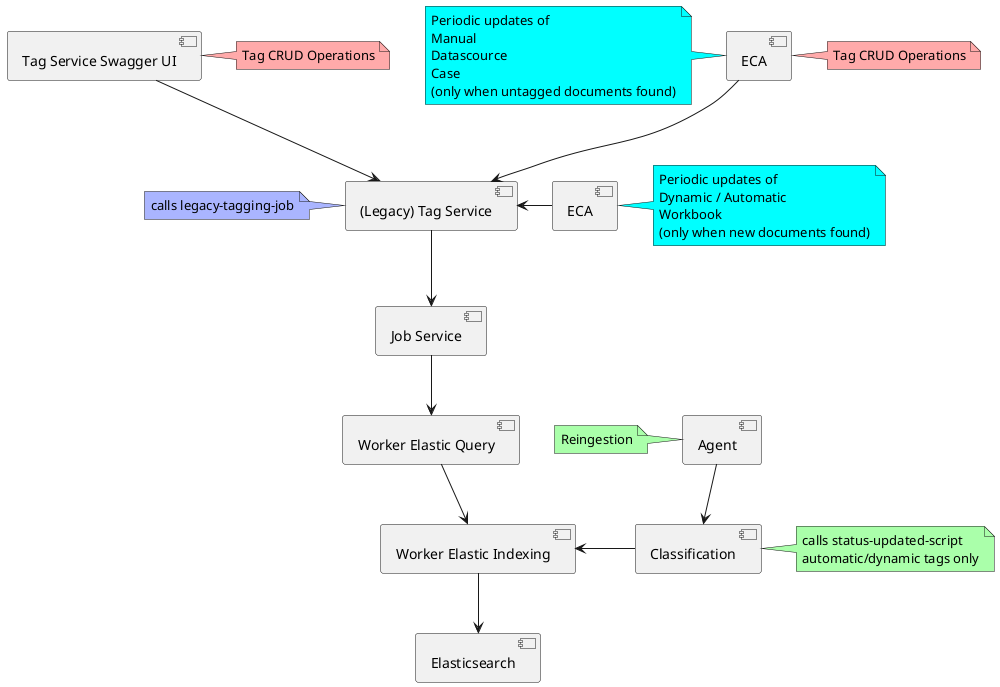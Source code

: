@startuml
[Agent] as A
[Tag Service Swagger UI] as SUI
[ECA] as ECAUI
[ECA] as ECAWB
[Classification] as C
[(Legacy) Tag Service] as TS
[Job Service] as JS
[Worker Elastic Indexing] as EI
[Worker Elastic Query] as EQ
[Elasticsearch] as ES

note left of A #aaffaa
  Reingestion
end note
note right of SUI #FFAAAA
  Tag CRUD Operations
end note
note right of ECAWB #aqua
  Periodic updates of 
  Dynamic / Automatic
  Workbook
  (only when new documents found)
end note
note right of C #aaffaa
  calls status-updated-script
  automatic/dynamic tags only
end note
note left of ECAUI #aqua
  Periodic updates of 
  Manual
  Datascource
  Case
  (only when untagged documents found)
end note
note right of ECAUI #FFAAAA
  Tag CRUD Operations
end note
note left of TS #aab5ff
  calls legacy-tagging-job
end note

SUI --> TS
ECAUI --> TS
TS --> JS
JS --> EQ
EQ --> EI
EI --> ES
ECAWB -l-> TS
A --> C
C -l-> EI
@enduml